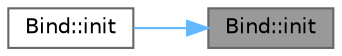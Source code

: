 digraph "Bind::init"
{
 // LATEX_PDF_SIZE
  bgcolor="transparent";
  edge [fontname=Helvetica,fontsize=10,labelfontname=Helvetica,labelfontsize=10];
  node [fontname=Helvetica,fontsize=10,shape=box,height=0.2,width=0.4];
  rankdir="RL";
  Node1 [id="Node000001",label="Bind::init",height=0.2,width=0.4,color="gray40", fillcolor="grey60", style="filled", fontcolor="black",tooltip="Initializes the Bind framework with communication and screen setup."];
  Node1 -> Node2 [id="edge1_Node000001_Node000002",dir="back",color="steelblue1",style="solid",tooltip=" "];
  Node2 [id="Node000002",label="Bind::init",height=0.2,width=0.4,color="grey40", fillcolor="white", style="filled",URL="$class_bind.html#a726c8026427ca83550690596fd53a4fa",tooltip="Initializes the Bind framework with communication and screen setup."];
}

